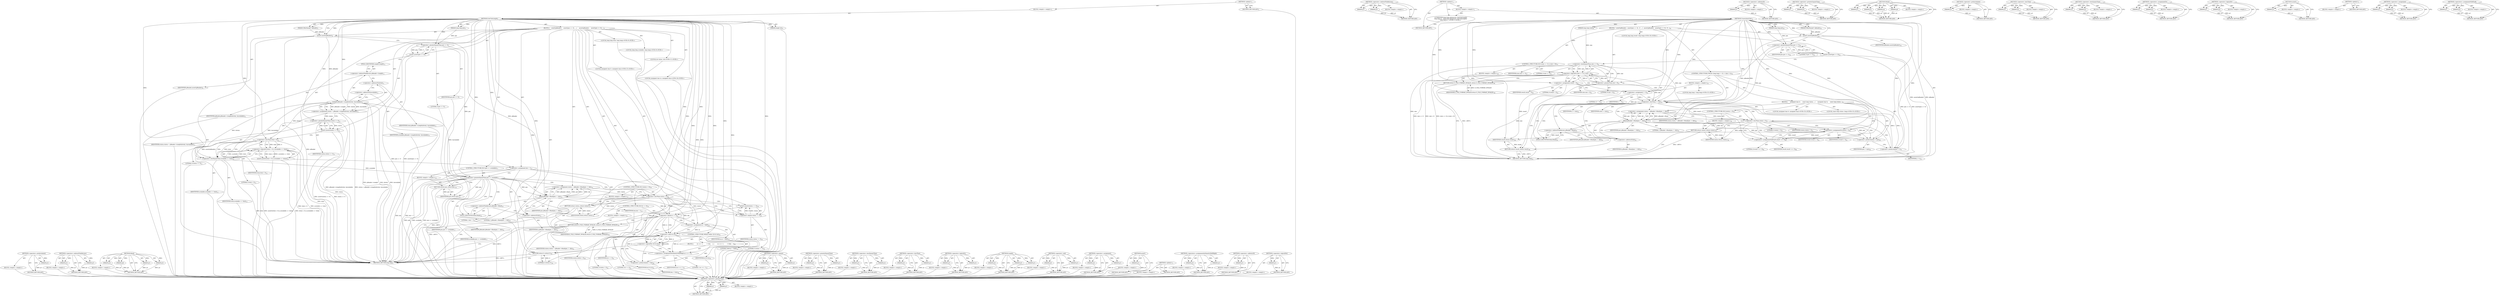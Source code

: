 digraph "&lt;operators&gt;.assignmentShiftLeft" {
vulnerable_195 [label=<(METHOD,&lt;operator&gt;.preIncrement)>];
vulnerable_196 [label=<(PARAM,p1)>];
vulnerable_197 [label=<(BLOCK,&lt;empty&gt;,&lt;empty&gt;)>];
vulnerable_198 [label=<(METHOD_RETURN,ANY)>];
vulnerable_145 [label=<(METHOD,&lt;operator&gt;.indirectFieldAccess)>];
vulnerable_146 [label=<(PARAM,p1)>];
vulnerable_147 [label=<(PARAM,p2)>];
vulnerable_148 [label=<(BLOCK,&lt;empty&gt;,&lt;empty&gt;)>];
vulnerable_149 [label=<(METHOD_RETURN,ANY)>];
vulnerable_169 [label=<(METHOD,Read)>];
vulnerable_170 [label=<(PARAM,p1)>];
vulnerable_171 [label=<(PARAM,p2)>];
vulnerable_172 [label=<(PARAM,p3)>];
vulnerable_173 [label=<(PARAM,p4)>];
vulnerable_174 [label=<(BLOCK,&lt;empty&gt;,&lt;empty&gt;)>];
vulnerable_175 [label=<(METHOD_RETURN,ANY)>];
vulnerable_6 [label=<(METHOD,&lt;global&gt;)<SUB>1</SUB>>];
vulnerable_7 [label=<(BLOCK,&lt;empty&gt;,&lt;empty&gt;)<SUB>1</SUB>>];
vulnerable_8 [label=<(METHOD,GetUIntLength)<SUB>1</SUB>>];
vulnerable_9 [label=<(PARAM,IMkvReader* pReader)<SUB>2</SUB>>];
vulnerable_10 [label=<(PARAM,long long pos)<SUB>3</SUB>>];
vulnerable_11 [label=<(PARAM,long&amp; len)<SUB>4</SUB>>];
vulnerable_12 [label=<(BLOCK,{
    assert(pReader);
    assert(pos &gt;= 0);
 
...,{
    assert(pReader);
    assert(pos &gt;= 0);
 
...)<SUB>5</SUB>>];
vulnerable_13 [label=<(assert,assert(pReader))<SUB>6</SUB>>];
vulnerable_14 [label=<(IDENTIFIER,pReader,assert(pReader))<SUB>6</SUB>>];
vulnerable_15 [label=<(assert,assert(pos &gt;= 0))<SUB>7</SUB>>];
vulnerable_16 [label=<(&lt;operator&gt;.greaterEqualsThan,pos &gt;= 0)<SUB>7</SUB>>];
vulnerable_17 [label=<(IDENTIFIER,pos,pos &gt;= 0)<SUB>7</SUB>>];
vulnerable_18 [label=<(LITERAL,0,pos &gt;= 0)<SUB>7</SUB>>];
vulnerable_19 [label="<(LOCAL,long long total: long long)<SUB>9</SUB>>"];
vulnerable_20 [label="<(LOCAL,long long available: long long)<SUB>9</SUB>>"];
vulnerable_21 [label="<(LOCAL,int status: int)<SUB>11</SUB>>"];
vulnerable_22 [label=<(&lt;operator&gt;.assignment,status = pReader-&gt;Length(&amp;total, &amp;available))<SUB>11</SUB>>];
vulnerable_23 [label=<(IDENTIFIER,status,status = pReader-&gt;Length(&amp;total, &amp;available))<SUB>11</SUB>>];
vulnerable_24 [label=<(Length,pReader-&gt;Length(&amp;total, &amp;available))<SUB>11</SUB>>];
vulnerable_25 [label=<(&lt;operator&gt;.indirectFieldAccess,pReader-&gt;Length)<SUB>11</SUB>>];
vulnerable_26 [label=<(IDENTIFIER,pReader,pReader-&gt;Length(&amp;total, &amp;available))<SUB>11</SUB>>];
vulnerable_27 [label=<(FIELD_IDENTIFIER,Length,Length)<SUB>11</SUB>>];
vulnerable_28 [label=<(&lt;operator&gt;.addressOf,&amp;total)<SUB>11</SUB>>];
vulnerable_29 [label=<(IDENTIFIER,total,pReader-&gt;Length(&amp;total, &amp;available))<SUB>11</SUB>>];
vulnerable_30 [label=<(&lt;operator&gt;.addressOf,&amp;available)<SUB>11</SUB>>];
vulnerable_31 [label=<(IDENTIFIER,available,pReader-&gt;Length(&amp;total, &amp;available))<SUB>11</SUB>>];
vulnerable_32 [label=<(assert,assert(status &gt;= 0))<SUB>12</SUB>>];
vulnerable_33 [label=<(&lt;operator&gt;.greaterEqualsThan,status &gt;= 0)<SUB>12</SUB>>];
vulnerable_34 [label=<(IDENTIFIER,status,status &gt;= 0)<SUB>12</SUB>>];
vulnerable_35 [label=<(LITERAL,0,status &gt;= 0)<SUB>12</SUB>>];
vulnerable_36 [label=<(assert,assert((total &lt; 0) || (available &lt;= total)))<SUB>13</SUB>>];
vulnerable_37 [label=<(&lt;operator&gt;.logicalOr,(total &lt; 0) || (available &lt;= total))<SUB>13</SUB>>];
vulnerable_38 [label=<(&lt;operator&gt;.lessThan,total &lt; 0)<SUB>13</SUB>>];
vulnerable_39 [label=<(IDENTIFIER,total,total &lt; 0)<SUB>13</SUB>>];
vulnerable_40 [label=<(LITERAL,0,total &lt; 0)<SUB>13</SUB>>];
vulnerable_41 [label=<(&lt;operator&gt;.lessEqualsThan,available &lt;= total)<SUB>13</SUB>>];
vulnerable_42 [label=<(IDENTIFIER,available,available &lt;= total)<SUB>13</SUB>>];
vulnerable_43 [label=<(IDENTIFIER,total,available &lt;= total)<SUB>13</SUB>>];
vulnerable_44 [label=<(&lt;operator&gt;.assignment,len = 1)<SUB>15</SUB>>];
vulnerable_45 [label=<(IDENTIFIER,len,len = 1)<SUB>15</SUB>>];
vulnerable_46 [label=<(LITERAL,1,len = 1)<SUB>15</SUB>>];
vulnerable_47 [label=<(CONTROL_STRUCTURE,IF,if (pos &gt;= available))<SUB>17</SUB>>];
vulnerable_48 [label=<(&lt;operator&gt;.greaterEqualsThan,pos &gt;= available)<SUB>17</SUB>>];
vulnerable_49 [label=<(IDENTIFIER,pos,pos &gt;= available)<SUB>17</SUB>>];
vulnerable_50 [label=<(IDENTIFIER,available,pos &gt;= available)<SUB>17</SUB>>];
vulnerable_51 [label=<(BLOCK,&lt;empty&gt;,&lt;empty&gt;)<SUB>18</SUB>>];
vulnerable_52 [label=<(RETURN,return pos;,return pos;)<SUB>18</SUB>>];
vulnerable_53 [label=<(IDENTIFIER,pos,return pos;)<SUB>18</SUB>>];
vulnerable_54 [label="<(LOCAL,unsigned char b: unsigned char)<SUB>22</SUB>>"];
vulnerable_55 [label=<(&lt;operator&gt;.assignment,status = pReader-&gt;Read(pos, 1, &amp;b))<SUB>24</SUB>>];
vulnerable_56 [label=<(IDENTIFIER,status,status = pReader-&gt;Read(pos, 1, &amp;b))<SUB>24</SUB>>];
vulnerable_57 [label=<(Read,pReader-&gt;Read(pos, 1, &amp;b))<SUB>24</SUB>>];
vulnerable_58 [label=<(&lt;operator&gt;.indirectFieldAccess,pReader-&gt;Read)<SUB>24</SUB>>];
vulnerable_59 [label=<(IDENTIFIER,pReader,pReader-&gt;Read(pos, 1, &amp;b))<SUB>24</SUB>>];
vulnerable_60 [label=<(FIELD_IDENTIFIER,Read,Read)<SUB>24</SUB>>];
vulnerable_61 [label=<(IDENTIFIER,pos,pReader-&gt;Read(pos, 1, &amp;b))<SUB>24</SUB>>];
vulnerable_62 [label=<(LITERAL,1,pReader-&gt;Read(pos, 1, &amp;b))<SUB>24</SUB>>];
vulnerable_63 [label=<(&lt;operator&gt;.addressOf,&amp;b)<SUB>24</SUB>>];
vulnerable_64 [label=<(IDENTIFIER,b,pReader-&gt;Read(pos, 1, &amp;b))<SUB>24</SUB>>];
vulnerable_65 [label=<(CONTROL_STRUCTURE,IF,if (status &lt; 0))<SUB>26</SUB>>];
vulnerable_66 [label=<(&lt;operator&gt;.lessThan,status &lt; 0)<SUB>26</SUB>>];
vulnerable_67 [label=<(IDENTIFIER,status,status &lt; 0)<SUB>26</SUB>>];
vulnerable_68 [label=<(LITERAL,0,status &lt; 0)<SUB>26</SUB>>];
vulnerable_69 [label=<(BLOCK,&lt;empty&gt;,&lt;empty&gt;)<SUB>27</SUB>>];
vulnerable_70 [label=<(RETURN,return status;,return status;)<SUB>27</SUB>>];
vulnerable_71 [label=<(IDENTIFIER,status,return status;)<SUB>27</SUB>>];
vulnerable_72 [label=<(assert,assert(status == 0))<SUB>29</SUB>>];
vulnerable_73 [label=<(&lt;operator&gt;.equals,status == 0)<SUB>29</SUB>>];
vulnerable_74 [label=<(IDENTIFIER,status,status == 0)<SUB>29</SUB>>];
vulnerable_75 [label=<(LITERAL,0,status == 0)<SUB>29</SUB>>];
vulnerable_76 [label=<(CONTROL_STRUCTURE,IF,if (b == 0))<SUB>31</SUB>>];
vulnerable_77 [label=<(&lt;operator&gt;.equals,b == 0)<SUB>31</SUB>>];
vulnerable_78 [label=<(IDENTIFIER,b,b == 0)<SUB>31</SUB>>];
vulnerable_79 [label=<(LITERAL,0,b == 0)<SUB>31</SUB>>];
vulnerable_80 [label=<(BLOCK,&lt;empty&gt;,&lt;empty&gt;)<SUB>32</SUB>>];
vulnerable_81 [label=<(RETURN,return E_FILE_FORMAT_INVALID;,return E_FILE_FORMAT_INVALID;)<SUB>32</SUB>>];
vulnerable_82 [label=<(IDENTIFIER,E_FILE_FORMAT_INVALID,return E_FILE_FORMAT_INVALID;)<SUB>32</SUB>>];
vulnerable_83 [label="<(LOCAL,unsigned char m: unsigned char)<SUB>34</SUB>>"];
vulnerable_84 [label=<(&lt;operator&gt;.assignment,m = 0x80)<SUB>34</SUB>>];
vulnerable_85 [label=<(IDENTIFIER,m,m = 0x80)<SUB>34</SUB>>];
vulnerable_86 [label=<(LITERAL,0x80,m = 0x80)<SUB>34</SUB>>];
vulnerable_87 [label=<(CONTROL_STRUCTURE,WHILE,while (!(b &amp; m)))<SUB>35</SUB>>];
vulnerable_88 [label=<(&lt;operator&gt;.logicalNot,!(b &amp; m))<SUB>35</SUB>>];
vulnerable_89 [label=<(&lt;operator&gt;.and,b &amp; m)<SUB>35</SUB>>];
vulnerable_90 [label=<(IDENTIFIER,b,b &amp; m)<SUB>35</SUB>>];
vulnerable_91 [label=<(IDENTIFIER,m,b &amp; m)<SUB>35</SUB>>];
vulnerable_92 [label=<(BLOCK,{
        m &gt;&gt;= 1;
        ++len;
    },{
        m &gt;&gt;= 1;
        ++len;
    })<SUB>36</SUB>>];
vulnerable_93 [label=<(&lt;operators&gt;.assignmentArithmeticShiftRight,m &gt;&gt;= 1)<SUB>37</SUB>>];
vulnerable_94 [label=<(IDENTIFIER,m,m &gt;&gt;= 1)<SUB>37</SUB>>];
vulnerable_95 [label=<(LITERAL,1,m &gt;&gt;= 1)<SUB>37</SUB>>];
vulnerable_96 [label=<(&lt;operator&gt;.preIncrement,++len)<SUB>38</SUB>>];
vulnerable_97 [label=<(IDENTIFIER,len,++len)<SUB>38</SUB>>];
vulnerable_98 [label=<(RETURN,return 0;,return 0;)<SUB>40</SUB>>];
vulnerable_99 [label=<(LITERAL,0,return 0;)<SUB>40</SUB>>];
vulnerable_100 [label=<(METHOD_RETURN,long long)<SUB>1</SUB>>];
vulnerable_102 [label=<(METHOD_RETURN,ANY)<SUB>1</SUB>>];
vulnerable_176 [label=<(METHOD,&lt;operator&gt;.equals)>];
vulnerable_177 [label=<(PARAM,p1)>];
vulnerable_178 [label=<(PARAM,p2)>];
vulnerable_179 [label=<(BLOCK,&lt;empty&gt;,&lt;empty&gt;)>];
vulnerable_180 [label=<(METHOD_RETURN,ANY)>];
vulnerable_129 [label=<(METHOD,&lt;operator&gt;.greaterEqualsThan)>];
vulnerable_130 [label=<(PARAM,p1)>];
vulnerable_131 [label=<(PARAM,p2)>];
vulnerable_132 [label=<(BLOCK,&lt;empty&gt;,&lt;empty&gt;)>];
vulnerable_133 [label=<(METHOD_RETURN,ANY)>];
vulnerable_164 [label=<(METHOD,&lt;operator&gt;.lessEqualsThan)>];
vulnerable_165 [label=<(PARAM,p1)>];
vulnerable_166 [label=<(PARAM,p2)>];
vulnerable_167 [label=<(BLOCK,&lt;empty&gt;,&lt;empty&gt;)>];
vulnerable_168 [label=<(METHOD_RETURN,ANY)>];
vulnerable_159 [label=<(METHOD,&lt;operator&gt;.lessThan)>];
vulnerable_160 [label=<(PARAM,p1)>];
vulnerable_161 [label=<(PARAM,p2)>];
vulnerable_162 [label=<(BLOCK,&lt;empty&gt;,&lt;empty&gt;)>];
vulnerable_163 [label=<(METHOD_RETURN,ANY)>];
vulnerable_154 [label=<(METHOD,&lt;operator&gt;.logicalOr)>];
vulnerable_155 [label=<(PARAM,p1)>];
vulnerable_156 [label=<(PARAM,p2)>];
vulnerable_157 [label=<(BLOCK,&lt;empty&gt;,&lt;empty&gt;)>];
vulnerable_158 [label=<(METHOD_RETURN,ANY)>];
vulnerable_139 [label=<(METHOD,Length)>];
vulnerable_140 [label=<(PARAM,p1)>];
vulnerable_141 [label=<(PARAM,p2)>];
vulnerable_142 [label=<(PARAM,p3)>];
vulnerable_143 [label=<(BLOCK,&lt;empty&gt;,&lt;empty&gt;)>];
vulnerable_144 [label=<(METHOD_RETURN,ANY)>];
vulnerable_185 [label=<(METHOD,&lt;operator&gt;.and)>];
vulnerable_186 [label=<(PARAM,p1)>];
vulnerable_187 [label=<(PARAM,p2)>];
vulnerable_188 [label=<(BLOCK,&lt;empty&gt;,&lt;empty&gt;)>];
vulnerable_189 [label=<(METHOD_RETURN,ANY)>];
vulnerable_134 [label=<(METHOD,&lt;operator&gt;.assignment)>];
vulnerable_135 [label=<(PARAM,p1)>];
vulnerable_136 [label=<(PARAM,p2)>];
vulnerable_137 [label=<(BLOCK,&lt;empty&gt;,&lt;empty&gt;)>];
vulnerable_138 [label=<(METHOD_RETURN,ANY)>];
vulnerable_125 [label=<(METHOD,assert)>];
vulnerable_126 [label=<(PARAM,p1)>];
vulnerable_127 [label=<(BLOCK,&lt;empty&gt;,&lt;empty&gt;)>];
vulnerable_128 [label=<(METHOD_RETURN,ANY)>];
vulnerable_119 [label=<(METHOD,&lt;global&gt;)<SUB>1</SUB>>];
vulnerable_120 [label=<(BLOCK,&lt;empty&gt;,&lt;empty&gt;)>];
vulnerable_121 [label=<(METHOD_RETURN,ANY)>];
vulnerable_190 [label=<(METHOD,&lt;operators&gt;.assignmentArithmeticShiftRight)>];
vulnerable_191 [label=<(PARAM,p1)>];
vulnerable_192 [label=<(PARAM,p2)>];
vulnerable_193 [label=<(BLOCK,&lt;empty&gt;,&lt;empty&gt;)>];
vulnerable_194 [label=<(METHOD_RETURN,ANY)>];
vulnerable_150 [label=<(METHOD,&lt;operator&gt;.addressOf)>];
vulnerable_151 [label=<(PARAM,p1)>];
vulnerable_152 [label=<(BLOCK,&lt;empty&gt;,&lt;empty&gt;)>];
vulnerable_153 [label=<(METHOD_RETURN,ANY)>];
vulnerable_181 [label=<(METHOD,&lt;operator&gt;.logicalNot)>];
vulnerable_182 [label=<(PARAM,p1)>];
vulnerable_183 [label=<(BLOCK,&lt;empty&gt;,&lt;empty&gt;)>];
vulnerable_184 [label=<(METHOD_RETURN,ANY)>];
fixed_120 [label=<(METHOD,&lt;operator&gt;.greaterThan)>];
fixed_121 [label=<(PARAM,p1)>];
fixed_122 [label=<(PARAM,p2)>];
fixed_123 [label=<(BLOCK,&lt;empty&gt;,&lt;empty&gt;)>];
fixed_124 [label=<(METHOD_RETURN,ANY)>];
fixed_146 [label=<(METHOD,&lt;operator&gt;.indirectFieldAccess)>];
fixed_147 [label=<(PARAM,p1)>];
fixed_148 [label=<(PARAM,p2)>];
fixed_149 [label=<(BLOCK,&lt;empty&gt;,&lt;empty&gt;)>];
fixed_150 [label=<(METHOD_RETURN,ANY)>];
fixed_6 [label=<(METHOD,&lt;global&gt;)<SUB>1</SUB>>];
fixed_7 [label=<(BLOCK,&lt;empty&gt;,&lt;empty&gt;)<SUB>1</SUB>>];
fixed_8 [label="<(UNKNOWN,long long mkvparser::GetUIntLength(
long long m...,long long mkvparser::GetUIntLength(
long long m...)<SUB>1</SUB>>"];
fixed_9 [label=<(METHOD,UnserializeUInt)<SUB>42</SUB>>];
fixed_10 [label=<(PARAM,IMkvReader* pReader)<SUB>42</SUB>>];
fixed_11 [label=<(PARAM,long long pos)<SUB>42</SUB>>];
fixed_12 [label=<(PARAM,long long size)<SUB>43</SUB>>];
fixed_13 [label=<(BLOCK,{
  assert(pReader);
  assert(pos &gt;= 0);

  if ...,{
  assert(pReader);
  assert(pos &gt;= 0);

  if ...)<SUB>43</SUB>>];
fixed_14 [label=<(assert,assert(pReader))<SUB>44</SUB>>];
fixed_15 [label=<(IDENTIFIER,pReader,assert(pReader))<SUB>44</SUB>>];
fixed_16 [label=<(assert,assert(pos &gt;= 0))<SUB>45</SUB>>];
fixed_17 [label=<(&lt;operator&gt;.greaterEqualsThan,pos &gt;= 0)<SUB>45</SUB>>];
fixed_18 [label=<(IDENTIFIER,pos,pos &gt;= 0)<SUB>45</SUB>>];
fixed_19 [label=<(LITERAL,0,pos &gt;= 0)<SUB>45</SUB>>];
fixed_20 [label=<(CONTROL_STRUCTURE,IF,if ((size &lt;= 0) || (size &gt; 8)))<SUB>47</SUB>>];
fixed_21 [label=<(&lt;operator&gt;.logicalOr,(size &lt;= 0) || (size &gt; 8))<SUB>47</SUB>>];
fixed_22 [label=<(&lt;operator&gt;.lessEqualsThan,size &lt;= 0)<SUB>47</SUB>>];
fixed_23 [label=<(IDENTIFIER,size,size &lt;= 0)<SUB>47</SUB>>];
fixed_24 [label=<(LITERAL,0,size &lt;= 0)<SUB>47</SUB>>];
fixed_25 [label=<(&lt;operator&gt;.greaterThan,size &gt; 8)<SUB>47</SUB>>];
fixed_26 [label=<(IDENTIFIER,size,size &gt; 8)<SUB>47</SUB>>];
fixed_27 [label=<(LITERAL,8,size &gt; 8)<SUB>47</SUB>>];
fixed_28 [label=<(BLOCK,&lt;empty&gt;,&lt;empty&gt;)<SUB>48</SUB>>];
fixed_29 [label=<(RETURN,return E_FILE_FORMAT_INVALID;,return E_FILE_FORMAT_INVALID;)<SUB>48</SUB>>];
fixed_30 [label=<(IDENTIFIER,E_FILE_FORMAT_INVALID,return E_FILE_FORMAT_INVALID;)<SUB>48</SUB>>];
fixed_31 [label="<(LOCAL,long long result: long long)<SUB>50</SUB>>"];
fixed_32 [label=<(&lt;operator&gt;.assignment,result = 0)<SUB>50</SUB>>];
fixed_33 [label=<(IDENTIFIER,result,result = 0)<SUB>50</SUB>>];
fixed_34 [label=<(LITERAL,0,result = 0)<SUB>50</SUB>>];
fixed_35 [label=<(CONTROL_STRUCTURE,FOR,for (long long i = 0;i &lt; size;++i))<SUB>52</SUB>>];
fixed_36 [label=<(BLOCK,&lt;empty&gt;,&lt;empty&gt;)<SUB>52</SUB>>];
fixed_37 [label="<(LOCAL,long long i: long long)<SUB>52</SUB>>"];
fixed_38 [label=<(&lt;operator&gt;.assignment,i = 0)<SUB>52</SUB>>];
fixed_39 [label=<(IDENTIFIER,i,i = 0)<SUB>52</SUB>>];
fixed_40 [label=<(LITERAL,0,i = 0)<SUB>52</SUB>>];
fixed_41 [label=<(&lt;operator&gt;.lessThan,i &lt; size)<SUB>52</SUB>>];
fixed_42 [label=<(IDENTIFIER,i,i &lt; size)<SUB>52</SUB>>];
fixed_43 [label=<(IDENTIFIER,size,i &lt; size)<SUB>52</SUB>>];
fixed_44 [label=<(&lt;operator&gt;.preIncrement,++i)<SUB>52</SUB>>];
fixed_45 [label=<(IDENTIFIER,i,++i)<SUB>52</SUB>>];
fixed_46 [label=<(BLOCK,{
     unsigned char b;
 
    const long status...,{
     unsigned char b;
 
    const long status...)<SUB>52</SUB>>];
fixed_47 [label="<(LOCAL,unsigned char b: unsigned char)<SUB>53</SUB>>"];
fixed_48 [label="<(LOCAL,const long status: long)<SUB>55</SUB>>"];
fixed_49 [label=<(&lt;operator&gt;.assignment,status = pReader-&gt;Read(pos, 1, &amp;b))<SUB>55</SUB>>];
fixed_50 [label=<(IDENTIFIER,status,status = pReader-&gt;Read(pos, 1, &amp;b))<SUB>55</SUB>>];
fixed_51 [label=<(Read,pReader-&gt;Read(pos, 1, &amp;b))<SUB>55</SUB>>];
fixed_52 [label=<(&lt;operator&gt;.indirectFieldAccess,pReader-&gt;Read)<SUB>55</SUB>>];
fixed_53 [label=<(IDENTIFIER,pReader,pReader-&gt;Read(pos, 1, &amp;b))<SUB>55</SUB>>];
fixed_54 [label=<(FIELD_IDENTIFIER,Read,Read)<SUB>55</SUB>>];
fixed_55 [label=<(IDENTIFIER,pos,pReader-&gt;Read(pos, 1, &amp;b))<SUB>55</SUB>>];
fixed_56 [label=<(LITERAL,1,pReader-&gt;Read(pos, 1, &amp;b))<SUB>55</SUB>>];
fixed_57 [label=<(&lt;operator&gt;.addressOf,&amp;b)<SUB>55</SUB>>];
fixed_58 [label=<(IDENTIFIER,b,pReader-&gt;Read(pos, 1, &amp;b))<SUB>55</SUB>>];
fixed_59 [label=<(CONTROL_STRUCTURE,IF,if (status &lt; 0))<SUB>57</SUB>>];
fixed_60 [label=<(&lt;operator&gt;.lessThan,status &lt; 0)<SUB>57</SUB>>];
fixed_61 [label=<(IDENTIFIER,status,status &lt; 0)<SUB>57</SUB>>];
fixed_62 [label=<(LITERAL,0,status &lt; 0)<SUB>57</SUB>>];
fixed_63 [label=<(BLOCK,&lt;empty&gt;,&lt;empty&gt;)<SUB>58</SUB>>];
fixed_64 [label=<(RETURN,return status;,return status;)<SUB>58</SUB>>];
fixed_65 [label=<(IDENTIFIER,status,return status;)<SUB>58</SUB>>];
fixed_66 [label=<(&lt;operators&gt;.assignmentShiftLeft,result &lt;&lt;= 8)<SUB>60</SUB>>];
fixed_67 [label=<(IDENTIFIER,result,result &lt;&lt;= 8)<SUB>60</SUB>>];
fixed_68 [label=<(LITERAL,8,result &lt;&lt;= 8)<SUB>60</SUB>>];
fixed_69 [label=<(&lt;operators&gt;.assignmentOr,result |= b)<SUB>61</SUB>>];
fixed_70 [label=<(IDENTIFIER,result,result |= b)<SUB>61</SUB>>];
fixed_71 [label=<(IDENTIFIER,b,result |= b)<SUB>61</SUB>>];
fixed_72 [label=<(&lt;operator&gt;.preIncrement,++pos)<SUB>63</SUB>>];
fixed_73 [label=<(IDENTIFIER,pos,++pos)<SUB>63</SUB>>];
fixed_74 [label=<(RETURN,return result;,return result;)<SUB>66</SUB>>];
fixed_75 [label=<(IDENTIFIER,result,return result;)<SUB>66</SUB>>];
fixed_76 [label=<(METHOD_RETURN,long long)<SUB>42</SUB>>];
fixed_78 [label=<(METHOD_RETURN,ANY)<SUB>1</SUB>>];
fixed_151 [label=<(METHOD,&lt;operator&gt;.addressOf)>];
fixed_152 [label=<(PARAM,p1)>];
fixed_153 [label=<(BLOCK,&lt;empty&gt;,&lt;empty&gt;)>];
fixed_154 [label=<(METHOD_RETURN,ANY)>];
fixed_105 [label=<(METHOD,&lt;operator&gt;.greaterEqualsThan)>];
fixed_106 [label=<(PARAM,p1)>];
fixed_107 [label=<(PARAM,p2)>];
fixed_108 [label=<(BLOCK,&lt;empty&gt;,&lt;empty&gt;)>];
fixed_109 [label=<(METHOD_RETURN,ANY)>];
fixed_139 [label=<(METHOD,Read)>];
fixed_140 [label=<(PARAM,p1)>];
fixed_141 [label=<(PARAM,p2)>];
fixed_142 [label=<(PARAM,p3)>];
fixed_143 [label=<(PARAM,p4)>];
fixed_144 [label=<(BLOCK,&lt;empty&gt;,&lt;empty&gt;)>];
fixed_145 [label=<(METHOD_RETURN,ANY)>];
fixed_135 [label=<(METHOD,&lt;operator&gt;.preIncrement)>];
fixed_136 [label=<(PARAM,p1)>];
fixed_137 [label=<(BLOCK,&lt;empty&gt;,&lt;empty&gt;)>];
fixed_138 [label=<(METHOD_RETURN,ANY)>];
fixed_130 [label=<(METHOD,&lt;operator&gt;.lessThan)>];
fixed_131 [label=<(PARAM,p1)>];
fixed_132 [label=<(PARAM,p2)>];
fixed_133 [label=<(BLOCK,&lt;empty&gt;,&lt;empty&gt;)>];
fixed_134 [label=<(METHOD_RETURN,ANY)>];
fixed_115 [label=<(METHOD,&lt;operator&gt;.lessEqualsThan)>];
fixed_116 [label=<(PARAM,p1)>];
fixed_117 [label=<(PARAM,p2)>];
fixed_118 [label=<(BLOCK,&lt;empty&gt;,&lt;empty&gt;)>];
fixed_119 [label=<(METHOD_RETURN,ANY)>];
fixed_160 [label=<(METHOD,&lt;operators&gt;.assignmentOr)>];
fixed_161 [label=<(PARAM,p1)>];
fixed_162 [label=<(PARAM,p2)>];
fixed_163 [label=<(BLOCK,&lt;empty&gt;,&lt;empty&gt;)>];
fixed_164 [label=<(METHOD_RETURN,ANY)>];
fixed_110 [label=<(METHOD,&lt;operator&gt;.logicalOr)>];
fixed_111 [label=<(PARAM,p1)>];
fixed_112 [label=<(PARAM,p2)>];
fixed_113 [label=<(BLOCK,&lt;empty&gt;,&lt;empty&gt;)>];
fixed_114 [label=<(METHOD_RETURN,ANY)>];
fixed_101 [label=<(METHOD,assert)>];
fixed_102 [label=<(PARAM,p1)>];
fixed_103 [label=<(BLOCK,&lt;empty&gt;,&lt;empty&gt;)>];
fixed_104 [label=<(METHOD_RETURN,ANY)>];
fixed_95 [label=<(METHOD,&lt;global&gt;)<SUB>1</SUB>>];
fixed_96 [label=<(BLOCK,&lt;empty&gt;,&lt;empty&gt;)>];
fixed_97 [label=<(METHOD_RETURN,ANY)>];
fixed_125 [label=<(METHOD,&lt;operator&gt;.assignment)>];
fixed_126 [label=<(PARAM,p1)>];
fixed_127 [label=<(PARAM,p2)>];
fixed_128 [label=<(BLOCK,&lt;empty&gt;,&lt;empty&gt;)>];
fixed_129 [label=<(METHOD_RETURN,ANY)>];
fixed_155 [label=<(METHOD,&lt;operators&gt;.assignmentShiftLeft)>];
fixed_156 [label=<(PARAM,p1)>];
fixed_157 [label=<(PARAM,p2)>];
fixed_158 [label=<(BLOCK,&lt;empty&gt;,&lt;empty&gt;)>];
fixed_159 [label=<(METHOD_RETURN,ANY)>];
vulnerable_195 -> vulnerable_196  [key=0, label="AST: "];
vulnerable_195 -> vulnerable_196  [key=1, label="DDG: "];
vulnerable_195 -> vulnerable_197  [key=0, label="AST: "];
vulnerable_195 -> vulnerable_198  [key=0, label="AST: "];
vulnerable_195 -> vulnerable_198  [key=1, label="CFG: "];
vulnerable_196 -> vulnerable_198  [key=0, label="DDG: p1"];
vulnerable_197 -> fixed_120  [key=0];
vulnerable_198 -> fixed_120  [key=0];
vulnerable_145 -> vulnerable_146  [key=0, label="AST: "];
vulnerable_145 -> vulnerable_146  [key=1, label="DDG: "];
vulnerable_145 -> vulnerable_148  [key=0, label="AST: "];
vulnerable_145 -> vulnerable_147  [key=0, label="AST: "];
vulnerable_145 -> vulnerable_147  [key=1, label="DDG: "];
vulnerable_145 -> vulnerable_149  [key=0, label="AST: "];
vulnerable_145 -> vulnerable_149  [key=1, label="CFG: "];
vulnerable_146 -> vulnerable_149  [key=0, label="DDG: p1"];
vulnerable_147 -> vulnerable_149  [key=0, label="DDG: p2"];
vulnerable_148 -> fixed_120  [key=0];
vulnerable_149 -> fixed_120  [key=0];
vulnerable_169 -> vulnerable_170  [key=0, label="AST: "];
vulnerable_169 -> vulnerable_170  [key=1, label="DDG: "];
vulnerable_169 -> vulnerable_174  [key=0, label="AST: "];
vulnerable_169 -> vulnerable_171  [key=0, label="AST: "];
vulnerable_169 -> vulnerable_171  [key=1, label="DDG: "];
vulnerable_169 -> vulnerable_175  [key=0, label="AST: "];
vulnerable_169 -> vulnerable_175  [key=1, label="CFG: "];
vulnerable_169 -> vulnerable_172  [key=0, label="AST: "];
vulnerable_169 -> vulnerable_172  [key=1, label="DDG: "];
vulnerable_169 -> vulnerable_173  [key=0, label="AST: "];
vulnerable_169 -> vulnerable_173  [key=1, label="DDG: "];
vulnerable_170 -> vulnerable_175  [key=0, label="DDG: p1"];
vulnerable_171 -> vulnerable_175  [key=0, label="DDG: p2"];
vulnerable_172 -> vulnerable_175  [key=0, label="DDG: p3"];
vulnerable_173 -> vulnerable_175  [key=0, label="DDG: p4"];
vulnerable_174 -> fixed_120  [key=0];
vulnerable_175 -> fixed_120  [key=0];
vulnerable_6 -> vulnerable_7  [key=0, label="AST: "];
vulnerable_6 -> vulnerable_102  [key=0, label="AST: "];
vulnerable_6 -> vulnerable_102  [key=1, label="CFG: "];
vulnerable_7 -> vulnerable_8  [key=0, label="AST: "];
vulnerable_8 -> vulnerable_9  [key=0, label="AST: "];
vulnerable_8 -> vulnerable_9  [key=1, label="DDG: "];
vulnerable_8 -> vulnerable_10  [key=0, label="AST: "];
vulnerable_8 -> vulnerable_10  [key=1, label="DDG: "];
vulnerable_8 -> vulnerable_11  [key=0, label="AST: "];
vulnerable_8 -> vulnerable_11  [key=1, label="DDG: "];
vulnerable_8 -> vulnerable_12  [key=0, label="AST: "];
vulnerable_8 -> vulnerable_100  [key=0, label="AST: "];
vulnerable_8 -> vulnerable_13  [key=0, label="CFG: "];
vulnerable_8 -> vulnerable_13  [key=1, label="DDG: "];
vulnerable_8 -> vulnerable_44  [key=0, label="DDG: "];
vulnerable_8 -> vulnerable_84  [key=0, label="DDG: "];
vulnerable_8 -> vulnerable_98  [key=0, label="DDG: "];
vulnerable_8 -> vulnerable_99  [key=0, label="DDG: "];
vulnerable_8 -> vulnerable_16  [key=0, label="DDG: "];
vulnerable_8 -> vulnerable_24  [key=0, label="DDG: "];
vulnerable_8 -> vulnerable_33  [key=0, label="DDG: "];
vulnerable_8 -> vulnerable_48  [key=0, label="DDG: "];
vulnerable_8 -> vulnerable_57  [key=0, label="DDG: "];
vulnerable_8 -> vulnerable_66  [key=0, label="DDG: "];
vulnerable_8 -> vulnerable_73  [key=0, label="DDG: "];
vulnerable_8 -> vulnerable_77  [key=0, label="DDG: "];
vulnerable_8 -> vulnerable_81  [key=0, label="DDG: "];
vulnerable_8 -> vulnerable_93  [key=0, label="DDG: "];
vulnerable_8 -> vulnerable_38  [key=0, label="DDG: "];
vulnerable_8 -> vulnerable_41  [key=0, label="DDG: "];
vulnerable_8 -> vulnerable_53  [key=0, label="DDG: "];
vulnerable_8 -> vulnerable_71  [key=0, label="DDG: "];
vulnerable_8 -> vulnerable_82  [key=0, label="DDG: "];
vulnerable_8 -> vulnerable_89  [key=0, label="DDG: "];
vulnerable_8 -> vulnerable_96  [key=0, label="DDG: "];
vulnerable_9 -> vulnerable_13  [key=0, label="DDG: pReader"];
vulnerable_10 -> vulnerable_16  [key=0, label="DDG: pos"];
vulnerable_11 -> fixed_120  [key=0];
vulnerable_12 -> vulnerable_13  [key=0, label="AST: "];
vulnerable_12 -> vulnerable_15  [key=0, label="AST: "];
vulnerable_12 -> vulnerable_19  [key=0, label="AST: "];
vulnerable_12 -> vulnerable_20  [key=0, label="AST: "];
vulnerable_12 -> vulnerable_21  [key=0, label="AST: "];
vulnerable_12 -> vulnerable_22  [key=0, label="AST: "];
vulnerable_12 -> vulnerable_32  [key=0, label="AST: "];
vulnerable_12 -> vulnerable_36  [key=0, label="AST: "];
vulnerable_12 -> vulnerable_44  [key=0, label="AST: "];
vulnerable_12 -> vulnerable_47  [key=0, label="AST: "];
vulnerable_12 -> vulnerable_54  [key=0, label="AST: "];
vulnerable_12 -> vulnerable_55  [key=0, label="AST: "];
vulnerable_12 -> vulnerable_65  [key=0, label="AST: "];
vulnerable_12 -> vulnerable_72  [key=0, label="AST: "];
vulnerable_12 -> vulnerable_76  [key=0, label="AST: "];
vulnerable_12 -> vulnerable_83  [key=0, label="AST: "];
vulnerable_12 -> vulnerable_84  [key=0, label="AST: "];
vulnerable_12 -> vulnerable_87  [key=0, label="AST: "];
vulnerable_12 -> vulnerable_98  [key=0, label="AST: "];
vulnerable_13 -> vulnerable_14  [key=0, label="AST: "];
vulnerable_13 -> vulnerable_16  [key=0, label="CFG: "];
vulnerable_13 -> vulnerable_100  [key=0, label="DDG: pReader"];
vulnerable_13 -> vulnerable_100  [key=1, label="DDG: assert(pReader)"];
vulnerable_13 -> vulnerable_24  [key=0, label="DDG: pReader"];
vulnerable_13 -> vulnerable_57  [key=0, label="DDG: pReader"];
vulnerable_14 -> fixed_120  [key=0];
vulnerable_15 -> vulnerable_16  [key=0, label="AST: "];
vulnerable_15 -> vulnerable_27  [key=0, label="CFG: "];
vulnerable_15 -> vulnerable_100  [key=0, label="DDG: pos &gt;= 0"];
vulnerable_15 -> vulnerable_100  [key=1, label="DDG: assert(pos &gt;= 0)"];
vulnerable_16 -> vulnerable_17  [key=0, label="AST: "];
vulnerable_16 -> vulnerable_18  [key=0, label="AST: "];
vulnerable_16 -> vulnerable_15  [key=0, label="CFG: "];
vulnerable_16 -> vulnerable_15  [key=1, label="DDG: pos"];
vulnerable_16 -> vulnerable_15  [key=2, label="DDG: 0"];
vulnerable_16 -> vulnerable_48  [key=0, label="DDG: pos"];
vulnerable_17 -> fixed_120  [key=0];
vulnerable_18 -> fixed_120  [key=0];
vulnerable_19 -> fixed_120  [key=0];
vulnerable_20 -> fixed_120  [key=0];
vulnerable_21 -> fixed_120  [key=0];
vulnerable_22 -> vulnerable_23  [key=0, label="AST: "];
vulnerable_22 -> vulnerable_24  [key=0, label="AST: "];
vulnerable_22 -> vulnerable_33  [key=0, label="CFG: "];
vulnerable_22 -> vulnerable_33  [key=1, label="DDG: status"];
vulnerable_22 -> vulnerable_100  [key=0, label="DDG: pReader-&gt;Length(&amp;total, &amp;available)"];
vulnerable_22 -> vulnerable_100  [key=1, label="DDG: status = pReader-&gt;Length(&amp;total, &amp;available)"];
vulnerable_23 -> fixed_120  [key=0];
vulnerable_24 -> vulnerable_25  [key=0, label="AST: "];
vulnerable_24 -> vulnerable_28  [key=0, label="AST: "];
vulnerable_24 -> vulnerable_30  [key=0, label="AST: "];
vulnerable_24 -> vulnerable_22  [key=0, label="CFG: "];
vulnerable_24 -> vulnerable_22  [key=1, label="DDG: pReader-&gt;Length"];
vulnerable_24 -> vulnerable_22  [key=2, label="DDG: &amp;total"];
vulnerable_24 -> vulnerable_22  [key=3, label="DDG: &amp;available"];
vulnerable_24 -> vulnerable_100  [key=0, label="DDG: pReader-&gt;Length"];
vulnerable_24 -> vulnerable_100  [key=1, label="DDG: &amp;total"];
vulnerable_24 -> vulnerable_100  [key=2, label="DDG: &amp;available"];
vulnerable_24 -> vulnerable_48  [key=0, label="DDG: &amp;available"];
vulnerable_24 -> vulnerable_38  [key=0, label="DDG: &amp;total"];
vulnerable_24 -> vulnerable_41  [key=0, label="DDG: &amp;available"];
vulnerable_24 -> vulnerable_41  [key=1, label="DDG: &amp;total"];
vulnerable_25 -> vulnerable_26  [key=0, label="AST: "];
vulnerable_25 -> vulnerable_27  [key=0, label="AST: "];
vulnerable_25 -> vulnerable_28  [key=0, label="CFG: "];
vulnerable_26 -> fixed_120  [key=0];
vulnerable_27 -> vulnerable_25  [key=0, label="CFG: "];
vulnerable_28 -> vulnerable_29  [key=0, label="AST: "];
vulnerable_28 -> vulnerable_30  [key=0, label="CFG: "];
vulnerable_29 -> fixed_120  [key=0];
vulnerable_30 -> vulnerable_31  [key=0, label="AST: "];
vulnerable_30 -> vulnerable_24  [key=0, label="CFG: "];
vulnerable_31 -> fixed_120  [key=0];
vulnerable_32 -> vulnerable_33  [key=0, label="AST: "];
vulnerable_32 -> vulnerable_38  [key=0, label="CFG: "];
vulnerable_32 -> vulnerable_100  [key=0, label="DDG: status &gt;= 0"];
vulnerable_32 -> vulnerable_100  [key=1, label="DDG: assert(status &gt;= 0)"];
vulnerable_33 -> vulnerable_34  [key=0, label="AST: "];
vulnerable_33 -> vulnerable_35  [key=0, label="AST: "];
vulnerable_33 -> vulnerable_32  [key=0, label="CFG: "];
vulnerable_33 -> vulnerable_32  [key=1, label="DDG: status"];
vulnerable_33 -> vulnerable_32  [key=2, label="DDG: 0"];
vulnerable_33 -> vulnerable_100  [key=0, label="DDG: status"];
vulnerable_34 -> fixed_120  [key=0];
vulnerable_35 -> fixed_120  [key=0];
vulnerable_36 -> vulnerable_37  [key=0, label="AST: "];
vulnerable_36 -> vulnerable_44  [key=0, label="CFG: "];
vulnerable_36 -> vulnerable_100  [key=0, label="DDG: (total &lt; 0) || (available &lt;= total)"];
vulnerable_36 -> vulnerable_100  [key=1, label="DDG: assert((total &lt; 0) || (available &lt;= total))"];
vulnerable_37 -> vulnerable_38  [key=0, label="AST: "];
vulnerable_37 -> vulnerable_41  [key=0, label="AST: "];
vulnerable_37 -> vulnerable_36  [key=0, label="CFG: "];
vulnerable_37 -> vulnerable_36  [key=1, label="DDG: total &lt; 0"];
vulnerable_37 -> vulnerable_36  [key=2, label="DDG: available &lt;= total"];
vulnerable_37 -> vulnerable_100  [key=0, label="DDG: total &lt; 0"];
vulnerable_37 -> vulnerable_100  [key=1, label="DDG: available &lt;= total"];
vulnerable_38 -> vulnerable_39  [key=0, label="AST: "];
vulnerable_38 -> vulnerable_40  [key=0, label="AST: "];
vulnerable_38 -> vulnerable_37  [key=0, label="CFG: "];
vulnerable_38 -> vulnerable_37  [key=1, label="DDG: total"];
vulnerable_38 -> vulnerable_37  [key=2, label="DDG: 0"];
vulnerable_38 -> vulnerable_41  [key=0, label="CFG: "];
vulnerable_38 -> vulnerable_41  [key=1, label="DDG: total"];
vulnerable_38 -> vulnerable_41  [key=2, label="CDG: "];
vulnerable_38 -> vulnerable_100  [key=0, label="DDG: total"];
vulnerable_39 -> fixed_120  [key=0];
vulnerable_40 -> fixed_120  [key=0];
vulnerable_41 -> vulnerable_42  [key=0, label="AST: "];
vulnerable_41 -> vulnerable_43  [key=0, label="AST: "];
vulnerable_41 -> vulnerable_37  [key=0, label="CFG: "];
vulnerable_41 -> vulnerable_37  [key=1, label="DDG: available"];
vulnerable_41 -> vulnerable_37  [key=2, label="DDG: total"];
vulnerable_41 -> vulnerable_100  [key=0, label="DDG: total"];
vulnerable_41 -> vulnerable_48  [key=0, label="DDG: available"];
vulnerable_42 -> fixed_120  [key=0];
vulnerable_43 -> fixed_120  [key=0];
vulnerable_44 -> vulnerable_45  [key=0, label="AST: "];
vulnerable_44 -> vulnerable_46  [key=0, label="AST: "];
vulnerable_44 -> vulnerable_48  [key=0, label="CFG: "];
vulnerable_44 -> vulnerable_100  [key=0, label="DDG: len"];
vulnerable_44 -> vulnerable_100  [key=1, label="DDG: len = 1"];
vulnerable_44 -> vulnerable_96  [key=0, label="DDG: len"];
vulnerable_45 -> fixed_120  [key=0];
vulnerable_46 -> fixed_120  [key=0];
vulnerable_47 -> vulnerable_48  [key=0, label="AST: "];
vulnerable_47 -> vulnerable_51  [key=0, label="AST: "];
vulnerable_48 -> vulnerable_49  [key=0, label="AST: "];
vulnerable_48 -> vulnerable_50  [key=0, label="AST: "];
vulnerable_48 -> vulnerable_52  [key=0, label="CFG: "];
vulnerable_48 -> vulnerable_52  [key=1, label="CDG: "];
vulnerable_48 -> vulnerable_60  [key=0, label="CFG: "];
vulnerable_48 -> vulnerable_60  [key=1, label="CDG: "];
vulnerable_48 -> vulnerable_100  [key=0, label="DDG: pos"];
vulnerable_48 -> vulnerable_100  [key=1, label="DDG: available"];
vulnerable_48 -> vulnerable_100  [key=2, label="DDG: pos &gt;= available"];
vulnerable_48 -> vulnerable_57  [key=0, label="DDG: pos"];
vulnerable_48 -> vulnerable_57  [key=1, label="CDG: "];
vulnerable_48 -> vulnerable_53  [key=0, label="DDG: pos"];
vulnerable_48 -> vulnerable_58  [key=0, label="CDG: "];
vulnerable_48 -> vulnerable_66  [key=0, label="CDG: "];
vulnerable_48 -> vulnerable_63  [key=0, label="CDG: "];
vulnerable_48 -> vulnerable_55  [key=0, label="CDG: "];
vulnerable_49 -> fixed_120  [key=0];
vulnerable_50 -> fixed_120  [key=0];
vulnerable_51 -> vulnerable_52  [key=0, label="AST: "];
vulnerable_52 -> vulnerable_53  [key=0, label="AST: "];
vulnerable_52 -> vulnerable_100  [key=0, label="CFG: "];
vulnerable_52 -> vulnerable_100  [key=1, label="DDG: &lt;RET&gt;"];
vulnerable_53 -> vulnerable_52  [key=0, label="DDG: pos"];
vulnerable_54 -> fixed_120  [key=0];
vulnerable_55 -> vulnerable_56  [key=0, label="AST: "];
vulnerable_55 -> vulnerable_57  [key=0, label="AST: "];
vulnerable_55 -> vulnerable_66  [key=0, label="CFG: "];
vulnerable_55 -> vulnerable_66  [key=1, label="DDG: status"];
vulnerable_56 -> fixed_120  [key=0];
vulnerable_57 -> vulnerable_58  [key=0, label="AST: "];
vulnerable_57 -> vulnerable_61  [key=0, label="AST: "];
vulnerable_57 -> vulnerable_62  [key=0, label="AST: "];
vulnerable_57 -> vulnerable_63  [key=0, label="AST: "];
vulnerable_57 -> vulnerable_55  [key=0, label="CFG: "];
vulnerable_57 -> vulnerable_55  [key=1, label="DDG: pReader-&gt;Read"];
vulnerable_57 -> vulnerable_55  [key=2, label="DDG: pos"];
vulnerable_57 -> vulnerable_55  [key=3, label="DDG: 1"];
vulnerable_57 -> vulnerable_55  [key=4, label="DDG: &amp;b"];
vulnerable_57 -> vulnerable_77  [key=0, label="DDG: &amp;b"];
vulnerable_57 -> vulnerable_89  [key=0, label="DDG: &amp;b"];
vulnerable_58 -> vulnerable_59  [key=0, label="AST: "];
vulnerable_58 -> vulnerable_60  [key=0, label="AST: "];
vulnerable_58 -> vulnerable_63  [key=0, label="CFG: "];
vulnerable_59 -> fixed_120  [key=0];
vulnerable_60 -> vulnerable_58  [key=0, label="CFG: "];
vulnerable_61 -> fixed_120  [key=0];
vulnerable_62 -> fixed_120  [key=0];
vulnerable_63 -> vulnerable_64  [key=0, label="AST: "];
vulnerable_63 -> vulnerable_57  [key=0, label="CFG: "];
vulnerable_64 -> fixed_120  [key=0];
vulnerable_65 -> vulnerable_66  [key=0, label="AST: "];
vulnerable_65 -> vulnerable_69  [key=0, label="AST: "];
vulnerable_66 -> vulnerable_67  [key=0, label="AST: "];
vulnerable_66 -> vulnerable_68  [key=0, label="AST: "];
vulnerable_66 -> vulnerable_70  [key=0, label="CFG: "];
vulnerable_66 -> vulnerable_70  [key=1, label="CDG: "];
vulnerable_66 -> vulnerable_73  [key=0, label="CFG: "];
vulnerable_66 -> vulnerable_73  [key=1, label="DDG: status"];
vulnerable_66 -> vulnerable_73  [key=2, label="CDG: "];
vulnerable_66 -> vulnerable_71  [key=0, label="DDG: status"];
vulnerable_66 -> vulnerable_77  [key=0, label="CDG: "];
vulnerable_66 -> vulnerable_72  [key=0, label="CDG: "];
vulnerable_67 -> fixed_120  [key=0];
vulnerable_68 -> fixed_120  [key=0];
vulnerable_69 -> vulnerable_70  [key=0, label="AST: "];
vulnerable_70 -> vulnerable_71  [key=0, label="AST: "];
vulnerable_70 -> vulnerable_100  [key=0, label="CFG: "];
vulnerable_70 -> vulnerable_100  [key=1, label="DDG: &lt;RET&gt;"];
vulnerable_71 -> vulnerable_70  [key=0, label="DDG: status"];
vulnerable_72 -> vulnerable_73  [key=0, label="AST: "];
vulnerable_72 -> vulnerable_77  [key=0, label="CFG: "];
vulnerable_73 -> vulnerable_74  [key=0, label="AST: "];
vulnerable_73 -> vulnerable_75  [key=0, label="AST: "];
vulnerable_73 -> vulnerable_72  [key=0, label="CFG: "];
vulnerable_73 -> vulnerable_72  [key=1, label="DDG: status"];
vulnerable_73 -> vulnerable_72  [key=2, label="DDG: 0"];
vulnerable_74 -> fixed_120  [key=0];
vulnerable_75 -> fixed_120  [key=0];
vulnerable_76 -> vulnerable_77  [key=0, label="AST: "];
vulnerable_76 -> vulnerable_80  [key=0, label="AST: "];
vulnerable_77 -> vulnerable_78  [key=0, label="AST: "];
vulnerable_77 -> vulnerable_79  [key=0, label="AST: "];
vulnerable_77 -> vulnerable_81  [key=0, label="CFG: "];
vulnerable_77 -> vulnerable_81  [key=1, label="CDG: "];
vulnerable_77 -> vulnerable_84  [key=0, label="CFG: "];
vulnerable_77 -> vulnerable_84  [key=1, label="CDG: "];
vulnerable_77 -> vulnerable_89  [key=0, label="DDG: b"];
vulnerable_77 -> vulnerable_89  [key=1, label="CDG: "];
vulnerable_77 -> vulnerable_98  [key=0, label="CDG: "];
vulnerable_77 -> vulnerable_88  [key=0, label="CDG: "];
vulnerable_78 -> fixed_120  [key=0];
vulnerable_79 -> fixed_120  [key=0];
vulnerable_80 -> vulnerable_81  [key=0, label="AST: "];
vulnerable_81 -> vulnerable_82  [key=0, label="AST: "];
vulnerable_81 -> vulnerable_100  [key=0, label="CFG: "];
vulnerable_81 -> vulnerable_100  [key=1, label="DDG: &lt;RET&gt;"];
vulnerable_82 -> vulnerable_81  [key=0, label="DDG: E_FILE_FORMAT_INVALID"];
vulnerable_83 -> fixed_120  [key=0];
vulnerable_84 -> vulnerable_85  [key=0, label="AST: "];
vulnerable_84 -> vulnerable_86  [key=0, label="AST: "];
vulnerable_84 -> vulnerable_89  [key=0, label="CFG: "];
vulnerable_84 -> vulnerable_89  [key=1, label="DDG: m"];
vulnerable_85 -> fixed_120  [key=0];
vulnerable_86 -> fixed_120  [key=0];
vulnerable_87 -> vulnerable_88  [key=0, label="AST: "];
vulnerable_87 -> vulnerable_92  [key=0, label="AST: "];
vulnerable_88 -> vulnerable_89  [key=0, label="AST: "];
vulnerable_88 -> vulnerable_89  [key=1, label="CDG: "];
vulnerable_88 -> vulnerable_93  [key=0, label="CFG: "];
vulnerable_88 -> vulnerable_93  [key=1, label="CDG: "];
vulnerable_88 -> vulnerable_98  [key=0, label="CFG: "];
vulnerable_88 -> vulnerable_96  [key=0, label="CDG: "];
vulnerable_88 -> vulnerable_88  [key=0, label="CDG: "];
vulnerable_89 -> vulnerable_90  [key=0, label="AST: "];
vulnerable_89 -> vulnerable_91  [key=0, label="AST: "];
vulnerable_89 -> vulnerable_88  [key=0, label="CFG: "];
vulnerable_89 -> vulnerable_88  [key=1, label="DDG: b"];
vulnerable_89 -> vulnerable_88  [key=2, label="DDG: m"];
vulnerable_89 -> vulnerable_93  [key=0, label="DDG: m"];
vulnerable_90 -> fixed_120  [key=0];
vulnerable_91 -> fixed_120  [key=0];
vulnerable_92 -> vulnerable_93  [key=0, label="AST: "];
vulnerable_92 -> vulnerable_96  [key=0, label="AST: "];
vulnerable_93 -> vulnerable_94  [key=0, label="AST: "];
vulnerable_93 -> vulnerable_95  [key=0, label="AST: "];
vulnerable_93 -> vulnerable_96  [key=0, label="CFG: "];
vulnerable_93 -> vulnerable_89  [key=0, label="DDG: m"];
vulnerable_94 -> fixed_120  [key=0];
vulnerable_95 -> fixed_120  [key=0];
vulnerable_96 -> vulnerable_97  [key=0, label="AST: "];
vulnerable_96 -> vulnerable_89  [key=0, label="CFG: "];
vulnerable_97 -> fixed_120  [key=0];
vulnerable_98 -> vulnerable_99  [key=0, label="AST: "];
vulnerable_98 -> vulnerable_100  [key=0, label="CFG: "];
vulnerable_98 -> vulnerable_100  [key=1, label="DDG: &lt;RET&gt;"];
vulnerable_99 -> vulnerable_98  [key=0, label="DDG: 0"];
vulnerable_100 -> fixed_120  [key=0];
vulnerable_102 -> fixed_120  [key=0];
vulnerable_176 -> vulnerable_177  [key=0, label="AST: "];
vulnerable_176 -> vulnerable_177  [key=1, label="DDG: "];
vulnerable_176 -> vulnerable_179  [key=0, label="AST: "];
vulnerable_176 -> vulnerable_178  [key=0, label="AST: "];
vulnerable_176 -> vulnerable_178  [key=1, label="DDG: "];
vulnerable_176 -> vulnerable_180  [key=0, label="AST: "];
vulnerable_176 -> vulnerable_180  [key=1, label="CFG: "];
vulnerable_177 -> vulnerable_180  [key=0, label="DDG: p1"];
vulnerable_178 -> vulnerable_180  [key=0, label="DDG: p2"];
vulnerable_179 -> fixed_120  [key=0];
vulnerable_180 -> fixed_120  [key=0];
vulnerable_129 -> vulnerable_130  [key=0, label="AST: "];
vulnerable_129 -> vulnerable_130  [key=1, label="DDG: "];
vulnerable_129 -> vulnerable_132  [key=0, label="AST: "];
vulnerable_129 -> vulnerable_131  [key=0, label="AST: "];
vulnerable_129 -> vulnerable_131  [key=1, label="DDG: "];
vulnerable_129 -> vulnerable_133  [key=0, label="AST: "];
vulnerable_129 -> vulnerable_133  [key=1, label="CFG: "];
vulnerable_130 -> vulnerable_133  [key=0, label="DDG: p1"];
vulnerable_131 -> vulnerable_133  [key=0, label="DDG: p2"];
vulnerable_132 -> fixed_120  [key=0];
vulnerable_133 -> fixed_120  [key=0];
vulnerable_164 -> vulnerable_165  [key=0, label="AST: "];
vulnerable_164 -> vulnerable_165  [key=1, label="DDG: "];
vulnerable_164 -> vulnerable_167  [key=0, label="AST: "];
vulnerable_164 -> vulnerable_166  [key=0, label="AST: "];
vulnerable_164 -> vulnerable_166  [key=1, label="DDG: "];
vulnerable_164 -> vulnerable_168  [key=0, label="AST: "];
vulnerable_164 -> vulnerable_168  [key=1, label="CFG: "];
vulnerable_165 -> vulnerable_168  [key=0, label="DDG: p1"];
vulnerable_166 -> vulnerable_168  [key=0, label="DDG: p2"];
vulnerable_167 -> fixed_120  [key=0];
vulnerable_168 -> fixed_120  [key=0];
vulnerable_159 -> vulnerable_160  [key=0, label="AST: "];
vulnerable_159 -> vulnerable_160  [key=1, label="DDG: "];
vulnerable_159 -> vulnerable_162  [key=0, label="AST: "];
vulnerable_159 -> vulnerable_161  [key=0, label="AST: "];
vulnerable_159 -> vulnerable_161  [key=1, label="DDG: "];
vulnerable_159 -> vulnerable_163  [key=0, label="AST: "];
vulnerable_159 -> vulnerable_163  [key=1, label="CFG: "];
vulnerable_160 -> vulnerable_163  [key=0, label="DDG: p1"];
vulnerable_161 -> vulnerable_163  [key=0, label="DDG: p2"];
vulnerable_162 -> fixed_120  [key=0];
vulnerable_163 -> fixed_120  [key=0];
vulnerable_154 -> vulnerable_155  [key=0, label="AST: "];
vulnerable_154 -> vulnerable_155  [key=1, label="DDG: "];
vulnerable_154 -> vulnerable_157  [key=0, label="AST: "];
vulnerable_154 -> vulnerable_156  [key=0, label="AST: "];
vulnerable_154 -> vulnerable_156  [key=1, label="DDG: "];
vulnerable_154 -> vulnerable_158  [key=0, label="AST: "];
vulnerable_154 -> vulnerable_158  [key=1, label="CFG: "];
vulnerable_155 -> vulnerable_158  [key=0, label="DDG: p1"];
vulnerable_156 -> vulnerable_158  [key=0, label="DDG: p2"];
vulnerable_157 -> fixed_120  [key=0];
vulnerable_158 -> fixed_120  [key=0];
vulnerable_139 -> vulnerable_140  [key=0, label="AST: "];
vulnerable_139 -> vulnerable_140  [key=1, label="DDG: "];
vulnerable_139 -> vulnerable_143  [key=0, label="AST: "];
vulnerable_139 -> vulnerable_141  [key=0, label="AST: "];
vulnerable_139 -> vulnerable_141  [key=1, label="DDG: "];
vulnerable_139 -> vulnerable_144  [key=0, label="AST: "];
vulnerable_139 -> vulnerable_144  [key=1, label="CFG: "];
vulnerable_139 -> vulnerable_142  [key=0, label="AST: "];
vulnerable_139 -> vulnerable_142  [key=1, label="DDG: "];
vulnerable_140 -> vulnerable_144  [key=0, label="DDG: p1"];
vulnerable_141 -> vulnerable_144  [key=0, label="DDG: p2"];
vulnerable_142 -> vulnerable_144  [key=0, label="DDG: p3"];
vulnerable_143 -> fixed_120  [key=0];
vulnerable_144 -> fixed_120  [key=0];
vulnerable_185 -> vulnerable_186  [key=0, label="AST: "];
vulnerable_185 -> vulnerable_186  [key=1, label="DDG: "];
vulnerable_185 -> vulnerable_188  [key=0, label="AST: "];
vulnerable_185 -> vulnerable_187  [key=0, label="AST: "];
vulnerable_185 -> vulnerable_187  [key=1, label="DDG: "];
vulnerable_185 -> vulnerable_189  [key=0, label="AST: "];
vulnerable_185 -> vulnerable_189  [key=1, label="CFG: "];
vulnerable_186 -> vulnerable_189  [key=0, label="DDG: p1"];
vulnerable_187 -> vulnerable_189  [key=0, label="DDG: p2"];
vulnerable_188 -> fixed_120  [key=0];
vulnerable_189 -> fixed_120  [key=0];
vulnerable_134 -> vulnerable_135  [key=0, label="AST: "];
vulnerable_134 -> vulnerable_135  [key=1, label="DDG: "];
vulnerable_134 -> vulnerable_137  [key=0, label="AST: "];
vulnerable_134 -> vulnerable_136  [key=0, label="AST: "];
vulnerable_134 -> vulnerable_136  [key=1, label="DDG: "];
vulnerable_134 -> vulnerable_138  [key=0, label="AST: "];
vulnerable_134 -> vulnerable_138  [key=1, label="CFG: "];
vulnerable_135 -> vulnerable_138  [key=0, label="DDG: p1"];
vulnerable_136 -> vulnerable_138  [key=0, label="DDG: p2"];
vulnerable_137 -> fixed_120  [key=0];
vulnerable_138 -> fixed_120  [key=0];
vulnerable_125 -> vulnerable_126  [key=0, label="AST: "];
vulnerable_125 -> vulnerable_126  [key=1, label="DDG: "];
vulnerable_125 -> vulnerable_127  [key=0, label="AST: "];
vulnerable_125 -> vulnerable_128  [key=0, label="AST: "];
vulnerable_125 -> vulnerable_128  [key=1, label="CFG: "];
vulnerable_126 -> vulnerable_128  [key=0, label="DDG: p1"];
vulnerable_127 -> fixed_120  [key=0];
vulnerable_128 -> fixed_120  [key=0];
vulnerable_119 -> vulnerable_120  [key=0, label="AST: "];
vulnerable_119 -> vulnerable_121  [key=0, label="AST: "];
vulnerable_119 -> vulnerable_121  [key=1, label="CFG: "];
vulnerable_120 -> fixed_120  [key=0];
vulnerable_121 -> fixed_120  [key=0];
vulnerable_190 -> vulnerable_191  [key=0, label="AST: "];
vulnerable_190 -> vulnerable_191  [key=1, label="DDG: "];
vulnerable_190 -> vulnerable_193  [key=0, label="AST: "];
vulnerable_190 -> vulnerable_192  [key=0, label="AST: "];
vulnerable_190 -> vulnerable_192  [key=1, label="DDG: "];
vulnerable_190 -> vulnerable_194  [key=0, label="AST: "];
vulnerable_190 -> vulnerable_194  [key=1, label="CFG: "];
vulnerable_191 -> vulnerable_194  [key=0, label="DDG: p1"];
vulnerable_192 -> vulnerable_194  [key=0, label="DDG: p2"];
vulnerable_193 -> fixed_120  [key=0];
vulnerable_194 -> fixed_120  [key=0];
vulnerable_150 -> vulnerable_151  [key=0, label="AST: "];
vulnerable_150 -> vulnerable_151  [key=1, label="DDG: "];
vulnerable_150 -> vulnerable_152  [key=0, label="AST: "];
vulnerable_150 -> vulnerable_153  [key=0, label="AST: "];
vulnerable_150 -> vulnerable_153  [key=1, label="CFG: "];
vulnerable_151 -> vulnerable_153  [key=0, label="DDG: p1"];
vulnerable_152 -> fixed_120  [key=0];
vulnerable_153 -> fixed_120  [key=0];
vulnerable_181 -> vulnerable_182  [key=0, label="AST: "];
vulnerable_181 -> vulnerable_182  [key=1, label="DDG: "];
vulnerable_181 -> vulnerable_183  [key=0, label="AST: "];
vulnerable_181 -> vulnerable_184  [key=0, label="AST: "];
vulnerable_181 -> vulnerable_184  [key=1, label="CFG: "];
vulnerable_182 -> vulnerable_184  [key=0, label="DDG: p1"];
vulnerable_183 -> fixed_120  [key=0];
vulnerable_184 -> fixed_120  [key=0];
fixed_120 -> fixed_121  [key=0, label="AST: "];
fixed_120 -> fixed_121  [key=1, label="DDG: "];
fixed_120 -> fixed_123  [key=0, label="AST: "];
fixed_120 -> fixed_122  [key=0, label="AST: "];
fixed_120 -> fixed_122  [key=1, label="DDG: "];
fixed_120 -> fixed_124  [key=0, label="AST: "];
fixed_120 -> fixed_124  [key=1, label="CFG: "];
fixed_121 -> fixed_124  [key=0, label="DDG: p1"];
fixed_122 -> fixed_124  [key=0, label="DDG: p2"];
fixed_146 -> fixed_147  [key=0, label="AST: "];
fixed_146 -> fixed_147  [key=1, label="DDG: "];
fixed_146 -> fixed_149  [key=0, label="AST: "];
fixed_146 -> fixed_148  [key=0, label="AST: "];
fixed_146 -> fixed_148  [key=1, label="DDG: "];
fixed_146 -> fixed_150  [key=0, label="AST: "];
fixed_146 -> fixed_150  [key=1, label="CFG: "];
fixed_147 -> fixed_150  [key=0, label="DDG: p1"];
fixed_148 -> fixed_150  [key=0, label="DDG: p2"];
fixed_6 -> fixed_7  [key=0, label="AST: "];
fixed_6 -> fixed_78  [key=0, label="AST: "];
fixed_6 -> fixed_8  [key=0, label="CFG: "];
fixed_7 -> fixed_8  [key=0, label="AST: "];
fixed_7 -> fixed_9  [key=0, label="AST: "];
fixed_8 -> fixed_78  [key=0, label="CFG: "];
fixed_9 -> fixed_10  [key=0, label="AST: "];
fixed_9 -> fixed_10  [key=1, label="DDG: "];
fixed_9 -> fixed_11  [key=0, label="AST: "];
fixed_9 -> fixed_11  [key=1, label="DDG: "];
fixed_9 -> fixed_12  [key=0, label="AST: "];
fixed_9 -> fixed_12  [key=1, label="DDG: "];
fixed_9 -> fixed_13  [key=0, label="AST: "];
fixed_9 -> fixed_76  [key=0, label="AST: "];
fixed_9 -> fixed_14  [key=0, label="CFG: "];
fixed_9 -> fixed_14  [key=1, label="DDG: "];
fixed_9 -> fixed_32  [key=0, label="DDG: "];
fixed_9 -> fixed_75  [key=0, label="DDG: "];
fixed_9 -> fixed_17  [key=0, label="DDG: "];
fixed_9 -> fixed_29  [key=0, label="DDG: "];
fixed_9 -> fixed_38  [key=0, label="DDG: "];
fixed_9 -> fixed_41  [key=0, label="DDG: "];
fixed_9 -> fixed_44  [key=0, label="DDG: "];
fixed_9 -> fixed_66  [key=0, label="DDG: "];
fixed_9 -> fixed_69  [key=0, label="DDG: "];
fixed_9 -> fixed_22  [key=0, label="DDG: "];
fixed_9 -> fixed_25  [key=0, label="DDG: "];
fixed_9 -> fixed_30  [key=0, label="DDG: "];
fixed_9 -> fixed_72  [key=0, label="DDG: "];
fixed_9 -> fixed_51  [key=0, label="DDG: "];
fixed_9 -> fixed_60  [key=0, label="DDG: "];
fixed_9 -> fixed_65  [key=0, label="DDG: "];
fixed_10 -> fixed_14  [key=0, label="DDG: pReader"];
fixed_11 -> fixed_17  [key=0, label="DDG: pos"];
fixed_12 -> fixed_22  [key=0, label="DDG: size"];
fixed_13 -> fixed_14  [key=0, label="AST: "];
fixed_13 -> fixed_16  [key=0, label="AST: "];
fixed_13 -> fixed_20  [key=0, label="AST: "];
fixed_13 -> fixed_31  [key=0, label="AST: "];
fixed_13 -> fixed_32  [key=0, label="AST: "];
fixed_13 -> fixed_35  [key=0, label="AST: "];
fixed_13 -> fixed_74  [key=0, label="AST: "];
fixed_14 -> fixed_15  [key=0, label="AST: "];
fixed_14 -> fixed_17  [key=0, label="CFG: "];
fixed_14 -> fixed_76  [key=0, label="DDG: pReader"];
fixed_14 -> fixed_76  [key=1, label="DDG: assert(pReader)"];
fixed_14 -> fixed_51  [key=0, label="DDG: pReader"];
fixed_16 -> fixed_17  [key=0, label="AST: "];
fixed_16 -> fixed_22  [key=0, label="CFG: "];
fixed_16 -> fixed_76  [key=0, label="DDG: pos &gt;= 0"];
fixed_16 -> fixed_76  [key=1, label="DDG: assert(pos &gt;= 0)"];
fixed_17 -> fixed_18  [key=0, label="AST: "];
fixed_17 -> fixed_19  [key=0, label="AST: "];
fixed_17 -> fixed_16  [key=0, label="CFG: "];
fixed_17 -> fixed_16  [key=1, label="DDG: pos"];
fixed_17 -> fixed_16  [key=2, label="DDG: 0"];
fixed_17 -> fixed_76  [key=0, label="DDG: pos"];
fixed_17 -> fixed_51  [key=0, label="DDG: pos"];
fixed_20 -> fixed_21  [key=0, label="AST: "];
fixed_20 -> fixed_28  [key=0, label="AST: "];
fixed_21 -> fixed_22  [key=0, label="AST: "];
fixed_21 -> fixed_25  [key=0, label="AST: "];
fixed_21 -> fixed_29  [key=0, label="CFG: "];
fixed_21 -> fixed_29  [key=1, label="CDG: "];
fixed_21 -> fixed_32  [key=0, label="CFG: "];
fixed_21 -> fixed_32  [key=1, label="CDG: "];
fixed_21 -> fixed_76  [key=0, label="DDG: size &lt;= 0"];
fixed_21 -> fixed_76  [key=1, label="DDG: size &gt; 8"];
fixed_21 -> fixed_76  [key=2, label="DDG: (size &lt;= 0) || (size &gt; 8)"];
fixed_21 -> fixed_38  [key=0, label="CDG: "];
fixed_21 -> fixed_41  [key=0, label="CDG: "];
fixed_22 -> fixed_23  [key=0, label="AST: "];
fixed_22 -> fixed_24  [key=0, label="AST: "];
fixed_22 -> fixed_21  [key=0, label="CFG: "];
fixed_22 -> fixed_21  [key=1, label="DDG: size"];
fixed_22 -> fixed_21  [key=2, label="DDG: 0"];
fixed_22 -> fixed_25  [key=0, label="CFG: "];
fixed_22 -> fixed_25  [key=1, label="DDG: size"];
fixed_22 -> fixed_25  [key=2, label="CDG: "];
fixed_22 -> fixed_76  [key=0, label="DDG: size"];
fixed_22 -> fixed_41  [key=0, label="DDG: size"];
fixed_25 -> fixed_26  [key=0, label="AST: "];
fixed_25 -> fixed_27  [key=0, label="AST: "];
fixed_25 -> fixed_21  [key=0, label="CFG: "];
fixed_25 -> fixed_21  [key=1, label="DDG: size"];
fixed_25 -> fixed_21  [key=2, label="DDG: 8"];
fixed_25 -> fixed_76  [key=0, label="DDG: size"];
fixed_25 -> fixed_41  [key=0, label="DDG: size"];
fixed_28 -> fixed_29  [key=0, label="AST: "];
fixed_29 -> fixed_30  [key=0, label="AST: "];
fixed_29 -> fixed_76  [key=0, label="CFG: "];
fixed_29 -> fixed_76  [key=1, label="DDG: &lt;RET&gt;"];
fixed_30 -> fixed_29  [key=0, label="DDG: E_FILE_FORMAT_INVALID"];
fixed_32 -> fixed_33  [key=0, label="AST: "];
fixed_32 -> fixed_34  [key=0, label="AST: "];
fixed_32 -> fixed_38  [key=0, label="CFG: "];
fixed_32 -> fixed_75  [key=0, label="DDG: result"];
fixed_32 -> fixed_66  [key=0, label="DDG: result"];
fixed_35 -> fixed_36  [key=0, label="AST: "];
fixed_35 -> fixed_41  [key=0, label="AST: "];
fixed_35 -> fixed_44  [key=0, label="AST: "];
fixed_35 -> fixed_46  [key=0, label="AST: "];
fixed_36 -> fixed_37  [key=0, label="AST: "];
fixed_36 -> fixed_38  [key=0, label="AST: "];
fixed_38 -> fixed_39  [key=0, label="AST: "];
fixed_38 -> fixed_40  [key=0, label="AST: "];
fixed_38 -> fixed_41  [key=0, label="CFG: "];
fixed_38 -> fixed_41  [key=1, label="DDG: i"];
fixed_41 -> fixed_42  [key=0, label="AST: "];
fixed_41 -> fixed_43  [key=0, label="AST: "];
fixed_41 -> fixed_54  [key=0, label="CFG: "];
fixed_41 -> fixed_54  [key=1, label="CDG: "];
fixed_41 -> fixed_74  [key=0, label="CFG: "];
fixed_41 -> fixed_74  [key=1, label="CDG: "];
fixed_41 -> fixed_44  [key=0, label="DDG: i"];
fixed_41 -> fixed_49  [key=0, label="CDG: "];
fixed_41 -> fixed_60  [key=0, label="CDG: "];
fixed_41 -> fixed_51  [key=0, label="CDG: "];
fixed_41 -> fixed_57  [key=0, label="CDG: "];
fixed_41 -> fixed_52  [key=0, label="CDG: "];
fixed_44 -> fixed_45  [key=0, label="AST: "];
fixed_44 -> fixed_41  [key=0, label="CFG: "];
fixed_44 -> fixed_41  [key=1, label="DDG: i"];
fixed_46 -> fixed_47  [key=0, label="AST: "];
fixed_46 -> fixed_48  [key=0, label="AST: "];
fixed_46 -> fixed_49  [key=0, label="AST: "];
fixed_46 -> fixed_59  [key=0, label="AST: "];
fixed_46 -> fixed_66  [key=0, label="AST: "];
fixed_46 -> fixed_69  [key=0, label="AST: "];
fixed_46 -> fixed_72  [key=0, label="AST: "];
fixed_49 -> fixed_50  [key=0, label="AST: "];
fixed_49 -> fixed_51  [key=0, label="AST: "];
fixed_49 -> fixed_60  [key=0, label="CFG: "];
fixed_49 -> fixed_60  [key=1, label="DDG: status"];
fixed_51 -> fixed_52  [key=0, label="AST: "];
fixed_51 -> fixed_55  [key=0, label="AST: "];
fixed_51 -> fixed_56  [key=0, label="AST: "];
fixed_51 -> fixed_57  [key=0, label="AST: "];
fixed_51 -> fixed_49  [key=0, label="CFG: "];
fixed_51 -> fixed_49  [key=1, label="DDG: pReader-&gt;Read"];
fixed_51 -> fixed_49  [key=2, label="DDG: pos"];
fixed_51 -> fixed_49  [key=3, label="DDG: 1"];
fixed_51 -> fixed_49  [key=4, label="DDG: &amp;b"];
fixed_51 -> fixed_69  [key=0, label="DDG: &amp;b"];
fixed_51 -> fixed_72  [key=0, label="DDG: pos"];
fixed_52 -> fixed_53  [key=0, label="AST: "];
fixed_52 -> fixed_54  [key=0, label="AST: "];
fixed_52 -> fixed_57  [key=0, label="CFG: "];
fixed_54 -> fixed_52  [key=0, label="CFG: "];
fixed_57 -> fixed_58  [key=0, label="AST: "];
fixed_57 -> fixed_51  [key=0, label="CFG: "];
fixed_59 -> fixed_60  [key=0, label="AST: "];
fixed_59 -> fixed_63  [key=0, label="AST: "];
fixed_60 -> fixed_61  [key=0, label="AST: "];
fixed_60 -> fixed_62  [key=0, label="AST: "];
fixed_60 -> fixed_64  [key=0, label="CFG: "];
fixed_60 -> fixed_64  [key=1, label="CDG: "];
fixed_60 -> fixed_66  [key=0, label="CFG: "];
fixed_60 -> fixed_66  [key=1, label="CDG: "];
fixed_60 -> fixed_65  [key=0, label="DDG: status"];
fixed_60 -> fixed_72  [key=0, label="CDG: "];
fixed_60 -> fixed_69  [key=0, label="CDG: "];
fixed_60 -> fixed_41  [key=0, label="CDG: "];
fixed_60 -> fixed_44  [key=0, label="CDG: "];
fixed_63 -> fixed_64  [key=0, label="AST: "];
fixed_64 -> fixed_65  [key=0, label="AST: "];
fixed_64 -> fixed_76  [key=0, label="CFG: "];
fixed_64 -> fixed_76  [key=1, label="DDG: &lt;RET&gt;"];
fixed_65 -> fixed_64  [key=0, label="DDG: status"];
fixed_66 -> fixed_67  [key=0, label="AST: "];
fixed_66 -> fixed_68  [key=0, label="AST: "];
fixed_66 -> fixed_69  [key=0, label="CFG: "];
fixed_66 -> fixed_69  [key=1, label="DDG: result"];
fixed_69 -> fixed_70  [key=0, label="AST: "];
fixed_69 -> fixed_71  [key=0, label="AST: "];
fixed_69 -> fixed_72  [key=0, label="CFG: "];
fixed_69 -> fixed_75  [key=0, label="DDG: result"];
fixed_69 -> fixed_66  [key=0, label="DDG: result"];
fixed_72 -> fixed_73  [key=0, label="AST: "];
fixed_72 -> fixed_44  [key=0, label="CFG: "];
fixed_72 -> fixed_51  [key=0, label="DDG: pos"];
fixed_74 -> fixed_75  [key=0, label="AST: "];
fixed_74 -> fixed_76  [key=0, label="CFG: "];
fixed_74 -> fixed_76  [key=1, label="DDG: &lt;RET&gt;"];
fixed_75 -> fixed_74  [key=0, label="DDG: result"];
fixed_151 -> fixed_152  [key=0, label="AST: "];
fixed_151 -> fixed_152  [key=1, label="DDG: "];
fixed_151 -> fixed_153  [key=0, label="AST: "];
fixed_151 -> fixed_154  [key=0, label="AST: "];
fixed_151 -> fixed_154  [key=1, label="CFG: "];
fixed_152 -> fixed_154  [key=0, label="DDG: p1"];
fixed_105 -> fixed_106  [key=0, label="AST: "];
fixed_105 -> fixed_106  [key=1, label="DDG: "];
fixed_105 -> fixed_108  [key=0, label="AST: "];
fixed_105 -> fixed_107  [key=0, label="AST: "];
fixed_105 -> fixed_107  [key=1, label="DDG: "];
fixed_105 -> fixed_109  [key=0, label="AST: "];
fixed_105 -> fixed_109  [key=1, label="CFG: "];
fixed_106 -> fixed_109  [key=0, label="DDG: p1"];
fixed_107 -> fixed_109  [key=0, label="DDG: p2"];
fixed_139 -> fixed_140  [key=0, label="AST: "];
fixed_139 -> fixed_140  [key=1, label="DDG: "];
fixed_139 -> fixed_144  [key=0, label="AST: "];
fixed_139 -> fixed_141  [key=0, label="AST: "];
fixed_139 -> fixed_141  [key=1, label="DDG: "];
fixed_139 -> fixed_145  [key=0, label="AST: "];
fixed_139 -> fixed_145  [key=1, label="CFG: "];
fixed_139 -> fixed_142  [key=0, label="AST: "];
fixed_139 -> fixed_142  [key=1, label="DDG: "];
fixed_139 -> fixed_143  [key=0, label="AST: "];
fixed_139 -> fixed_143  [key=1, label="DDG: "];
fixed_140 -> fixed_145  [key=0, label="DDG: p1"];
fixed_141 -> fixed_145  [key=0, label="DDG: p2"];
fixed_142 -> fixed_145  [key=0, label="DDG: p3"];
fixed_143 -> fixed_145  [key=0, label="DDG: p4"];
fixed_135 -> fixed_136  [key=0, label="AST: "];
fixed_135 -> fixed_136  [key=1, label="DDG: "];
fixed_135 -> fixed_137  [key=0, label="AST: "];
fixed_135 -> fixed_138  [key=0, label="AST: "];
fixed_135 -> fixed_138  [key=1, label="CFG: "];
fixed_136 -> fixed_138  [key=0, label="DDG: p1"];
fixed_130 -> fixed_131  [key=0, label="AST: "];
fixed_130 -> fixed_131  [key=1, label="DDG: "];
fixed_130 -> fixed_133  [key=0, label="AST: "];
fixed_130 -> fixed_132  [key=0, label="AST: "];
fixed_130 -> fixed_132  [key=1, label="DDG: "];
fixed_130 -> fixed_134  [key=0, label="AST: "];
fixed_130 -> fixed_134  [key=1, label="CFG: "];
fixed_131 -> fixed_134  [key=0, label="DDG: p1"];
fixed_132 -> fixed_134  [key=0, label="DDG: p2"];
fixed_115 -> fixed_116  [key=0, label="AST: "];
fixed_115 -> fixed_116  [key=1, label="DDG: "];
fixed_115 -> fixed_118  [key=0, label="AST: "];
fixed_115 -> fixed_117  [key=0, label="AST: "];
fixed_115 -> fixed_117  [key=1, label="DDG: "];
fixed_115 -> fixed_119  [key=0, label="AST: "];
fixed_115 -> fixed_119  [key=1, label="CFG: "];
fixed_116 -> fixed_119  [key=0, label="DDG: p1"];
fixed_117 -> fixed_119  [key=0, label="DDG: p2"];
fixed_160 -> fixed_161  [key=0, label="AST: "];
fixed_160 -> fixed_161  [key=1, label="DDG: "];
fixed_160 -> fixed_163  [key=0, label="AST: "];
fixed_160 -> fixed_162  [key=0, label="AST: "];
fixed_160 -> fixed_162  [key=1, label="DDG: "];
fixed_160 -> fixed_164  [key=0, label="AST: "];
fixed_160 -> fixed_164  [key=1, label="CFG: "];
fixed_161 -> fixed_164  [key=0, label="DDG: p1"];
fixed_162 -> fixed_164  [key=0, label="DDG: p2"];
fixed_110 -> fixed_111  [key=0, label="AST: "];
fixed_110 -> fixed_111  [key=1, label="DDG: "];
fixed_110 -> fixed_113  [key=0, label="AST: "];
fixed_110 -> fixed_112  [key=0, label="AST: "];
fixed_110 -> fixed_112  [key=1, label="DDG: "];
fixed_110 -> fixed_114  [key=0, label="AST: "];
fixed_110 -> fixed_114  [key=1, label="CFG: "];
fixed_111 -> fixed_114  [key=0, label="DDG: p1"];
fixed_112 -> fixed_114  [key=0, label="DDG: p2"];
fixed_101 -> fixed_102  [key=0, label="AST: "];
fixed_101 -> fixed_102  [key=1, label="DDG: "];
fixed_101 -> fixed_103  [key=0, label="AST: "];
fixed_101 -> fixed_104  [key=0, label="AST: "];
fixed_101 -> fixed_104  [key=1, label="CFG: "];
fixed_102 -> fixed_104  [key=0, label="DDG: p1"];
fixed_95 -> fixed_96  [key=0, label="AST: "];
fixed_95 -> fixed_97  [key=0, label="AST: "];
fixed_95 -> fixed_97  [key=1, label="CFG: "];
fixed_125 -> fixed_126  [key=0, label="AST: "];
fixed_125 -> fixed_126  [key=1, label="DDG: "];
fixed_125 -> fixed_128  [key=0, label="AST: "];
fixed_125 -> fixed_127  [key=0, label="AST: "];
fixed_125 -> fixed_127  [key=1, label="DDG: "];
fixed_125 -> fixed_129  [key=0, label="AST: "];
fixed_125 -> fixed_129  [key=1, label="CFG: "];
fixed_126 -> fixed_129  [key=0, label="DDG: p1"];
fixed_127 -> fixed_129  [key=0, label="DDG: p2"];
fixed_155 -> fixed_156  [key=0, label="AST: "];
fixed_155 -> fixed_156  [key=1, label="DDG: "];
fixed_155 -> fixed_158  [key=0, label="AST: "];
fixed_155 -> fixed_157  [key=0, label="AST: "];
fixed_155 -> fixed_157  [key=1, label="DDG: "];
fixed_155 -> fixed_159  [key=0, label="AST: "];
fixed_155 -> fixed_159  [key=1, label="CFG: "];
fixed_156 -> fixed_159  [key=0, label="DDG: p1"];
fixed_157 -> fixed_159  [key=0, label="DDG: p2"];
}
